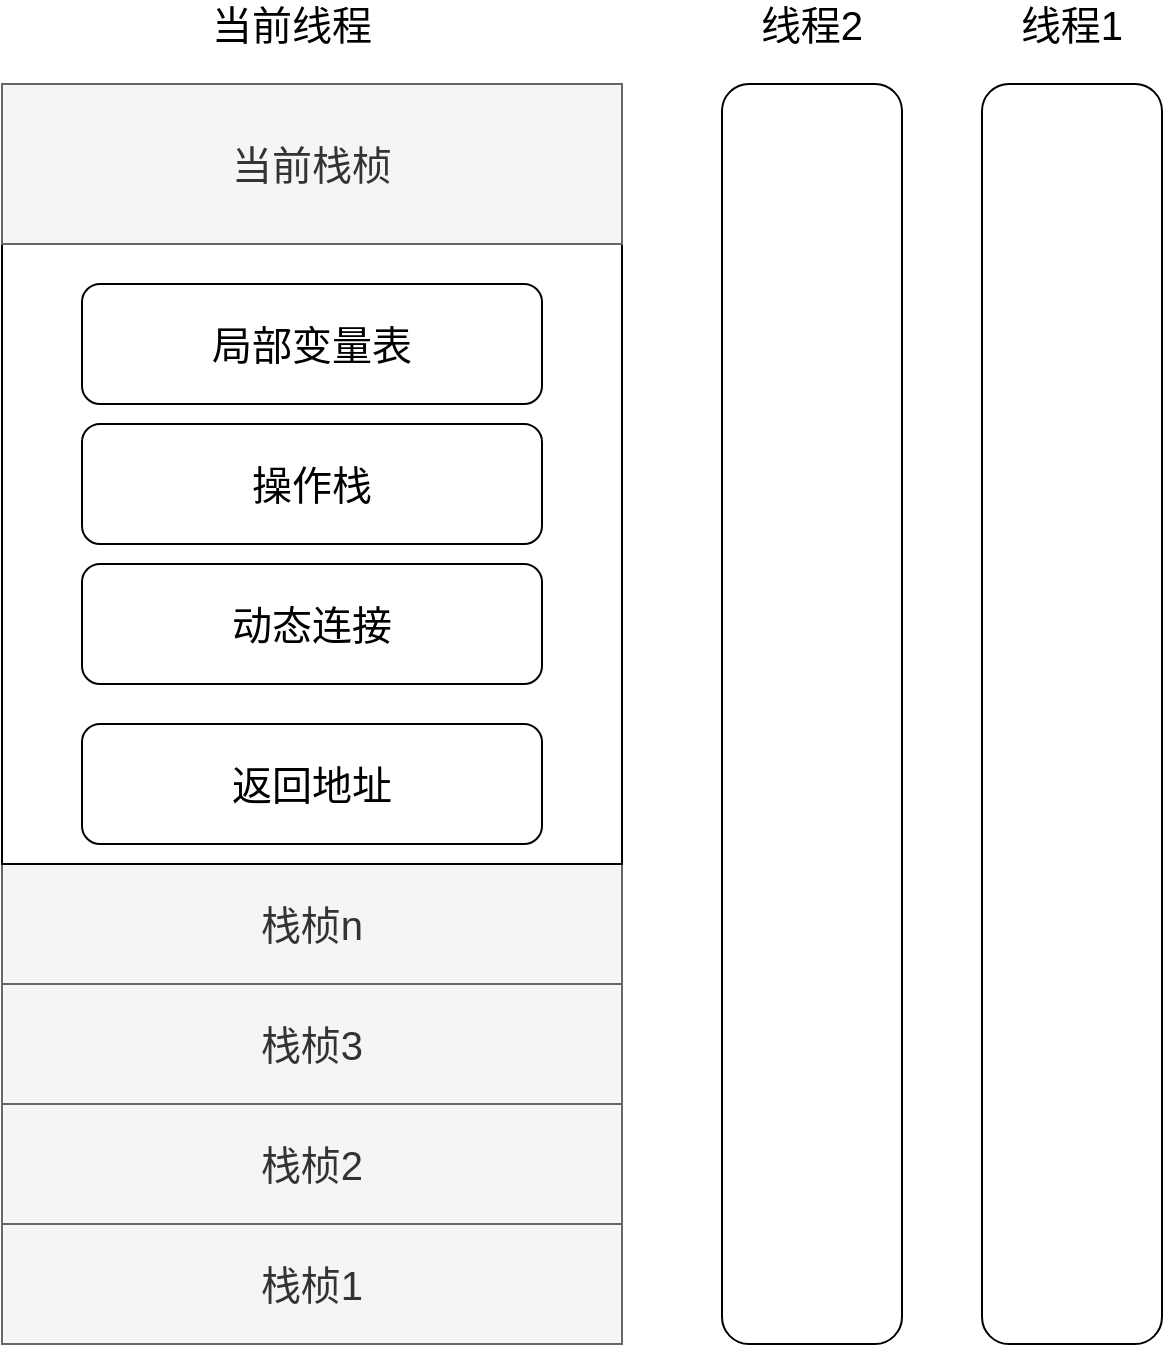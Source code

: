 <mxfile version="15.0.6" type="github">
  <diagram id="qTsjgfplFUIxR4buYUZ8" name="第 1 页">
    <mxGraphModel dx="2066" dy="1185" grid="1" gridSize="10" guides="1" tooltips="1" connect="1" arrows="1" fold="1" page="1" pageScale="1" pageWidth="827" pageHeight="1169" math="0" shadow="0">
      <root>
        <mxCell id="0" />
        <mxCell id="1" parent="0" />
        <mxCell id="3v5mlLSHxFKGKclRbbPZ-1" value="" style="rounded=0;whiteSpace=wrap;html=1;fillColor=#f5f5f5;strokeColor=#666666;fontColor=#333333;" parent="1" vertex="1">
          <mxGeometry x="100" y="120" width="310" height="630" as="geometry" />
        </mxCell>
        <mxCell id="3v5mlLSHxFKGKclRbbPZ-3" value="" style="rounded=1;whiteSpace=wrap;html=1;" parent="1" vertex="1">
          <mxGeometry x="460" y="120" width="90" height="630" as="geometry" />
        </mxCell>
        <mxCell id="3v5mlLSHxFKGKclRbbPZ-4" value="" style="rounded=1;whiteSpace=wrap;html=1;" parent="1" vertex="1">
          <mxGeometry x="590" y="120" width="90" height="630" as="geometry" />
        </mxCell>
        <mxCell id="3v5mlLSHxFKGKclRbbPZ-9" value="&lt;span style=&quot;font-size: 20px;&quot;&gt;栈桢2&lt;/span&gt;" style="rounded=0;whiteSpace=wrap;html=1;fillColor=#f5f5f5;strokeColor=#666666;fontColor=#333333;fontSize=20;" parent="1" vertex="1">
          <mxGeometry x="100" y="630" width="310" height="60" as="geometry" />
        </mxCell>
        <mxCell id="3v5mlLSHxFKGKclRbbPZ-10" value="&lt;span style=&quot;font-size: 20px;&quot;&gt;栈桢3&lt;/span&gt;" style="rounded=0;whiteSpace=wrap;html=1;fillColor=#f5f5f5;strokeColor=#666666;fontColor=#333333;fontSize=20;" parent="1" vertex="1">
          <mxGeometry x="100" y="570" width="310" height="60" as="geometry" />
        </mxCell>
        <mxCell id="3v5mlLSHxFKGKclRbbPZ-11" value="栈桢n" style="rounded=0;whiteSpace=wrap;html=1;fillColor=#f5f5f5;strokeColor=#666666;fontColor=#333333;fontSize=20;" parent="1" vertex="1">
          <mxGeometry x="100" y="510" width="310" height="60" as="geometry" />
        </mxCell>
        <mxCell id="3v5mlLSHxFKGKclRbbPZ-12" value="" style="whiteSpace=wrap;html=1;aspect=fixed;" parent="1" vertex="1">
          <mxGeometry x="100" y="200" width="310" height="310" as="geometry" />
        </mxCell>
        <mxCell id="3v5mlLSHxFKGKclRbbPZ-13" value="当前线程" style="text;html=1;strokeColor=none;fillColor=none;align=center;verticalAlign=middle;whiteSpace=wrap;rounded=0;fontSize=20;" parent="1" vertex="1">
          <mxGeometry x="200" y="80" width="90" height="20" as="geometry" />
        </mxCell>
        <mxCell id="3v5mlLSHxFKGKclRbbPZ-2" value="局部变量表" style="rounded=1;whiteSpace=wrap;html=1;fontSize=20;" parent="1" vertex="1">
          <mxGeometry x="140" y="220" width="230" height="60" as="geometry" />
        </mxCell>
        <mxCell id="3v5mlLSHxFKGKclRbbPZ-14" value="操作栈" style="rounded=1;whiteSpace=wrap;html=1;fontSize=20;" parent="1" vertex="1">
          <mxGeometry x="140" y="290" width="230" height="60" as="geometry" />
        </mxCell>
        <mxCell id="3v5mlLSHxFKGKclRbbPZ-15" value="动态连接" style="rounded=1;whiteSpace=wrap;html=1;fontSize=20;" parent="1" vertex="1">
          <mxGeometry x="140" y="360" width="230" height="60" as="geometry" />
        </mxCell>
        <mxCell id="3v5mlLSHxFKGKclRbbPZ-16" value="返回地址" style="rounded=1;whiteSpace=wrap;html=1;fontSize=20;" parent="1" vertex="1">
          <mxGeometry x="140" y="440" width="230" height="60" as="geometry" />
        </mxCell>
        <mxCell id="3v5mlLSHxFKGKclRbbPZ-18" value="&lt;span style=&quot;font-size: 20px;&quot;&gt;栈桢1&lt;/span&gt;" style="rounded=0;whiteSpace=wrap;html=1;fontSize=20;fillColor=#f5f5f5;strokeColor=#666666;fontColor=#333333;" parent="1" vertex="1">
          <mxGeometry x="100" y="690" width="310" height="60" as="geometry" />
        </mxCell>
        <mxCell id="3v5mlLSHxFKGKclRbbPZ-21" value="当前栈桢" style="rounded=0;whiteSpace=wrap;html=1;fontSize=20;fillColor=#f5f5f5;strokeColor=#666666;fontColor=#333333;" parent="1" vertex="1">
          <mxGeometry x="100" y="120" width="310" height="80" as="geometry" />
        </mxCell>
        <mxCell id="3v5mlLSHxFKGKclRbbPZ-22" value="线程2" style="text;html=1;strokeColor=none;fillColor=none;align=center;verticalAlign=middle;whiteSpace=wrap;rounded=0;fontSize=20;" parent="1" vertex="1">
          <mxGeometry x="460" y="80" width="90" height="20" as="geometry" />
        </mxCell>
        <mxCell id="3v5mlLSHxFKGKclRbbPZ-23" value="线程1" style="text;html=1;strokeColor=none;fillColor=none;align=center;verticalAlign=middle;whiteSpace=wrap;rounded=0;fontSize=20;" parent="1" vertex="1">
          <mxGeometry x="590" y="80" width="90" height="20" as="geometry" />
        </mxCell>
      </root>
    </mxGraphModel>
  </diagram>
</mxfile>
